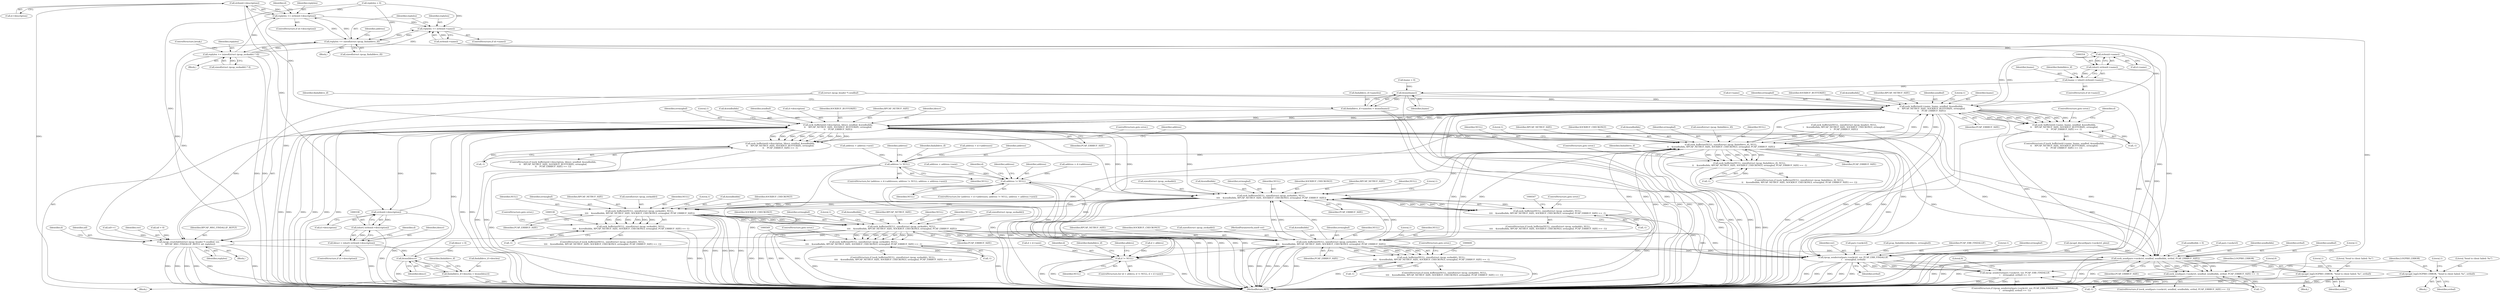 digraph "0_libpcap_617b12c0339db4891d117b661982126c495439ea@pointer" {
"1000212" [label="(Call,strlen(d->description))"];
"1000210" [label="(Call,replylen += strlen(d->description))"];
"1000220" [label="(Call,replylen += strlen(d->name))"];
"1000226" [label="(Call,replylen += sizeof(struct rpcap_findalldevs_if))"];
"1000254" [label="(Call,replylen += (sizeof(struct rpcap_sockaddr) * 4))"];
"1000279" [label="(Call,rpcap_createhdr((struct rpcap_header *) sendbuf, ver,\n\t    RPCAP_MSG_FINDALLIF_REPLY, nif, replylen))"];
"1000639" [label="(Call,rpcap_senderror(pars->sockctrl, ver, PCAP_ERR_FINDALLIF,\n\t    errmsgbuf, errbuf))"];
"1000638" [label="(Call,rpcap_senderror(pars->sockctrl, ver, PCAP_ERR_FINDALLIF,\n\t    errmsgbuf, errbuf) == -1)"];
"1000650" [label="(Call,rpcapd_log(LOGPRIO_ERROR, \"Send to client failed: %s\", errbuf))"];
"1000339" [label="(Call,strlen(d->description))"];
"1000337" [label="(Call,(short) strlen(d->description))"];
"1000335" [label="(Call,ldescr = (short) strlen(d->description))"];
"1000367" [label="(Call,htons(ldescr))"];
"1000363" [label="(Call,findalldevs_if->desclen = htons(ldescr))"];
"1000441" [label="(Call,sock_bufferize(d->description, ldescr, sendbuf, &sendbufidx,\n\t\t    RPCAP_NETBUF_SIZE, SOCKBUF_BUFFERIZE, errmsgbuf,\n\t\t    PCAP_ERRBUF_SIZE))"];
"1000312" [label="(Call,sock_bufferize(NULL, sizeof(struct rpcap_findalldevs_if), NULL,\n\t\t    &sendbufidx, RPCAP_NETBUF_SIZE, SOCKBUF_CHECKONLY, errmsgbuf, PCAP_ERRBUF_SIZE))"];
"1000311" [label="(Call,sock_bufferize(NULL, sizeof(struct rpcap_findalldevs_if), NULL,\n\t\t    &sendbufidx, RPCAP_NETBUF_SIZE, SOCKBUF_CHECKONLY, errmsgbuf, PCAP_ERRBUF_SIZE) == -1)"];
"1000389" [label="(Call,address != NULL)"];
"1000462" [label="(Call,address != NULL)"];
"1000291" [label="(Call,d != NULL)"];
"1000491" [label="(Call,sock_bufferize(NULL, sizeof(struct rpcap_sockaddr), NULL,\n\t\t\t\t    &sendbufidx, RPCAP_NETBUF_SIZE, SOCKBUF_CHECKONLY, errmsgbuf, PCAP_ERRBUF_SIZE))"];
"1000490" [label="(Call,sock_bufferize(NULL, sizeof(struct rpcap_sockaddr), NULL,\n\t\t\t\t    &sendbufidx, RPCAP_NETBUF_SIZE, SOCKBUF_CHECKONLY, errmsgbuf, PCAP_ERRBUF_SIZE) == -1)"];
"1000522" [label="(Call,sock_bufferize(NULL, sizeof(struct rpcap_sockaddr), NULL,\n\t\t\t\t    &sendbufidx, RPCAP_NETBUF_SIZE, SOCKBUF_CHECKONLY, errmsgbuf, PCAP_ERRBUF_SIZE))"];
"1000521" [label="(Call,sock_bufferize(NULL, sizeof(struct rpcap_sockaddr), NULL,\n\t\t\t\t    &sendbufidx, RPCAP_NETBUF_SIZE, SOCKBUF_CHECKONLY, errmsgbuf, PCAP_ERRBUF_SIZE) == -1)"];
"1000553" [label="(Call,sock_bufferize(NULL, sizeof(struct rpcap_sockaddr), NULL,\n\t\t\t\t    &sendbufidx, RPCAP_NETBUF_SIZE, SOCKBUF_CHECKONLY, errmsgbuf, PCAP_ERRBUF_SIZE))"];
"1000552" [label="(Call,sock_bufferize(NULL, sizeof(struct rpcap_sockaddr), NULL,\n\t\t\t\t    &sendbufidx, RPCAP_NETBUF_SIZE, SOCKBUF_CHECKONLY, errmsgbuf, PCAP_ERRBUF_SIZE) == -1)"];
"1000584" [label="(Call,sock_bufferize(NULL, sizeof(struct rpcap_sockaddr), NULL,\n\t\t\t\t    &sendbufidx, RPCAP_NETBUF_SIZE, SOCKBUF_CHECKONLY, errmsgbuf, PCAP_ERRBUF_SIZE))"];
"1000583" [label="(Call,sock_bufferize(NULL, sizeof(struct rpcap_sockaddr), NULL,\n\t\t\t\t    &sendbufidx, RPCAP_NETBUF_SIZE, SOCKBUF_CHECKONLY, errmsgbuf, PCAP_ERRBUF_SIZE) == -1)"];
"1000612" [label="(Call,sock_send(pars->sockctrl, sendbuf, sendbufidx, errbuf, PCAP_ERRBUF_SIZE))"];
"1000611" [label="(Call,sock_send(pars->sockctrl, sendbuf, sendbufidx, errbuf, PCAP_ERRBUF_SIZE) == -1)"];
"1000623" [label="(Call,rpcapd_log(LOGPRIO_ERROR, \"Send to client failed: %s\", errbuf))"];
"1000424" [label="(Call,sock_bufferize(d->name, lname, sendbuf, &sendbufidx,\n\t\t    RPCAP_NETBUF_SIZE, SOCKBUF_BUFFERIZE, errmsgbuf,\n\t\t    PCAP_ERRBUF_SIZE))"];
"1000355" [label="(Call,strlen(d->name))"];
"1000353" [label="(Call,(short) strlen(d->name))"];
"1000351" [label="(Call,lname = (short) strlen(d->name))"];
"1000373" [label="(Call,htons(lname))"];
"1000369" [label="(Call,findalldevs_if->namelen = htons(lname))"];
"1000423" [label="(Call,sock_bufferize(d->name, lname, sendbuf, &sendbufidx,\n\t\t    RPCAP_NETBUF_SIZE, SOCKBUF_BUFFERIZE, errmsgbuf,\n\t\t    PCAP_ERRBUF_SIZE) == -1)"];
"1000440" [label="(Call,sock_bufferize(d->description, ldescr, sendbuf, &sendbufidx,\n\t\t    RPCAP_NETBUF_SIZE, SOCKBUF_BUFFERIZE, errmsgbuf,\n\t\t    PCAP_ERRBUF_SIZE) == -1)"];
"1000629" [label="(Literal,1)"];
"1000251" [label="(Block,)"];
"1000331" [label="(ControlStructure,if (d->description))"];
"1000363" [label="(Call,findalldevs_if->desclen = htons(ldescr))"];
"1000374" [label="(Identifier,lname)"];
"1000391" [label="(Identifier,NULL)"];
"1000371" [label="(Identifier,findalldevs_if)"];
"1000502" [label="(Call,-1)"];
"1000124" [label="(Call,sendbufidx = 0)"];
"1000490" [label="(Call,sock_bufferize(NULL, sizeof(struct rpcap_sockaddr), NULL,\n\t\t\t\t    &sendbufidx, RPCAP_NETBUF_SIZE, SOCKBUF_CHECKONLY, errmsgbuf, PCAP_ERRBUF_SIZE) == -1)"];
"1000552" [label="(Call,sock_bufferize(NULL, sizeof(struct rpcap_sockaddr), NULL,\n\t\t\t\t    &sendbufidx, RPCAP_NETBUF_SIZE, SOCKBUF_CHECKONLY, errmsgbuf, PCAP_ERRBUF_SIZE) == -1)"];
"1000370" [label="(Call,findalldevs_if->namelen)"];
"1000439" [label="(ControlStructure,if (sock_bufferize(d->description, ldescr, sendbuf, &sendbufidx,\n\t\t    RPCAP_NETBUF_SIZE, SOCKBUF_BUFFERIZE, errmsgbuf,\n\t\t    PCAP_ERRBUF_SIZE) == -1))"];
"1000232" [label="(Identifier,address)"];
"1000222" [label="(Call,strlen(d->name))"];
"1000256" [label="(Call,sizeof(struct rpcap_sockaddr) * 4)"];
"1000141" [label="(Call,rpcapd_discard(pars->sockctrl, plen))"];
"1000585" [label="(Identifier,NULL)"];
"1000422" [label="(ControlStructure,if (sock_bufferize(d->name, lname, sendbuf, &sendbufidx,\n\t\t    RPCAP_NETBUF_SIZE, SOCKBUF_BUFFERIZE, errmsgbuf,\n\t\t    PCAP_ERRBUF_SIZE) == -1))"];
"1000389" [label="(Call,address != NULL)"];
"1000377" [label="(Identifier,findalldevs_if)"];
"1000206" [label="(ControlStructure,if (d->description))"];
"1000437" [label="(Literal,1)"];
"1000303" [label="(Identifier,findalldevs_if)"];
"1000373" [label="(Call,htons(lname))"];
"1000532" [label="(Identifier,PCAP_ERRBUF_SIZE)"];
"1000428" [label="(Identifier,lname)"];
"1000416" [label="(Identifier,findalldevs_if)"];
"1000613" [label="(Call,pars->sockctrl)"];
"1000500" [label="(Identifier,errmsgbuf)"];
"1000495" [label="(Identifier,NULL)"];
"1000340" [label="(Call,d->description)"];
"1000451" [label="(Identifier,errmsgbuf)"];
"1000464" [label="(Identifier,NULL)"];
"1000353" [label="(Call,(short) strlen(d->name))"];
"1000384" [label="(Call,address = d->addresses)"];
"1000596" [label="(Literal,1)"];
"1000566" [label="(ControlStructure,goto error;)"];
"1000390" [label="(Identifier,address)"];
"1000425" [label="(Call,d->name)"];
"1000533" [label="(Call,-1)"];
"1000588" [label="(Identifier,NULL)"];
"1000558" [label="(Call,&sendbufidx)"];
"1000349" [label="(Identifier,d)"];
"1000323" [label="(Call,-1)"];
"1000534" [label="(Literal,1)"];
"1000312" [label="(Call,sock_bufferize(NULL, sizeof(struct rpcap_findalldevs_if), NULL,\n\t\t    &sendbufidx, RPCAP_NETBUF_SIZE, SOCKBUF_CHECKONLY, errmsgbuf, PCAP_ERRBUF_SIZE))"];
"1000356" [label="(Call,d->name)"];
"1000445" [label="(Identifier,ldescr)"];
"1000316" [label="(Identifier,NULL)"];
"1000563" [label="(Identifier,PCAP_ERRBUF_SIZE)"];
"1000553" [label="(Call,sock_bufferize(NULL, sizeof(struct rpcap_sockaddr), NULL,\n\t\t\t\t    &sendbufidx, RPCAP_NETBUF_SIZE, SOCKBUF_CHECKONLY, errmsgbuf, PCAP_ERRBUF_SIZE))"];
"1000441" [label="(Call,sock_bufferize(d->description, ldescr, sendbuf, &sendbufidx,\n\t\t    RPCAP_NETBUF_SIZE, SOCKBUF_BUFFERIZE, errmsgbuf,\n\t\t    PCAP_ERRBUF_SIZE))"];
"1000285" [label="(Identifier,nif)"];
"1000650" [label="(Call,rpcapd_log(LOGPRIO_ERROR, \"Send to client failed: %s\", errbuf))"];
"1000623" [label="(Call,rpcapd_log(LOGPRIO_ERROR, \"Send to client failed: %s\", errbuf))"];
"1000520" [label="(ControlStructure,if (sock_bufferize(NULL, sizeof(struct rpcap_sockaddr), NULL,\n\t\t\t\t    &sendbufidx, RPCAP_NETBUF_SIZE, SOCKBUF_CHECKONLY, errmsgbuf, PCAP_ERRBUF_SIZE) == -1))"];
"1000584" [label="(Call,sock_bufferize(NULL, sizeof(struct rpcap_sockaddr), NULL,\n\t\t\t\t    &sendbufidx, RPCAP_NETBUF_SIZE, SOCKBUF_CHECKONLY, errmsgbuf, PCAP_ERRBUF_SIZE))"];
"1000560" [label="(Identifier,RPCAP_NETBUF_SIZE)"];
"1000554" [label="(Identifier,NULL)"];
"1000646" [label="(Identifier,errbuf)"];
"1000454" [label="(Literal,1)"];
"1000335" [label="(Call,ldescr = (short) strlen(d->description))"];
"1000617" [label="(Identifier,sendbufidx)"];
"1000324" [label="(Literal,1)"];
"1000645" [label="(Identifier,errmsgbuf)"];
"1000213" [label="(Call,d->description)"];
"1000457" [label="(Call,address = d->addresses)"];
"1000337" [label="(Call,(short) strlen(d->description))"];
"1000438" [label="(ControlStructure,goto error;)"];
"1000443" [label="(Identifier,d)"];
"1000188" [label="(Call,replylen = 0)"];
"1000344" [label="(Call,ldescr = 0)"];
"1000392" [label="(Call,address = address->next)"];
"1000465" [label="(Call,address = address->next)"];
"1000591" [label="(Identifier,RPCAP_NETBUF_SIZE)"];
"1000612" [label="(Call,sock_send(pars->sockctrl, sendbuf, sendbufidx, errbuf, PCAP_ERRBUF_SIZE))"];
"1000424" [label="(Call,sock_bufferize(d->name, lname, sendbuf, &sendbufidx,\n\t\t    RPCAP_NETBUF_SIZE, SOCKBUF_BUFFERIZE, errmsgbuf,\n\t\t    PCAP_ERRBUF_SIZE))"];
"1000265" [label="(Call,sock_bufferize(NULL, sizeof(struct rpcap_header), NULL,\n\t    &sendbufidx, RPCAP_NETBUF_SIZE, SOCKBUF_CHECKONLY, errmsgbuf,\n\t    PCAP_ERRBUF_SIZE))"];
"1000311" [label="(Call,sock_bufferize(NULL, sizeof(struct rpcap_findalldevs_if), NULL,\n\t\t    &sendbufidx, RPCAP_NETBUF_SIZE, SOCKBUF_CHECKONLY, errmsgbuf, PCAP_ERRBUF_SIZE) == -1)"];
"1000255" [label="(Identifier,replylen)"];
"1000551" [label="(ControlStructure,if (sock_bufferize(NULL, sizeof(struct rpcap_sockaddr), NULL,\n\t\t\t\t    &sendbufidx, RPCAP_NETBUF_SIZE, SOCKBUF_CHECKONLY, errmsgbuf, PCAP_ERRBUF_SIZE) == -1))"];
"1000435" [label="(Identifier,PCAP_ERRBUF_SIZE)"];
"1000204" [label="(Call,nif++)"];
"1000119" [label="(Block,)"];
"1000643" [label="(Identifier,ver)"];
"1000336" [label="(Identifier,ldescr)"];
"1000295" [label="(Identifier,d)"];
"1000489" [label="(ControlStructure,if (sock_bufferize(NULL, sizeof(struct rpcap_sockaddr), NULL,\n\t\t\t\t    &sendbufidx, RPCAP_NETBUF_SIZE, SOCKBUF_CHECKONLY, errmsgbuf, PCAP_ERRBUF_SIZE) == -1))"];
"1000622" [label="(Block,)"];
"1000325" [label="(ControlStructure,goto error;)"];
"1000501" [label="(Identifier,PCAP_ERRBUF_SIZE)"];
"1000434" [label="(Identifier,errmsgbuf)"];
"1000640" [label="(Call,pars->sockctrl)"];
"1000260" [label="(ControlStructure,break;)"];
"1000436" [label="(Call,-1)"];
"1000659" [label="(MethodReturn,RET)"];
"1000226" [label="(Call,replylen += sizeof(struct rpcap_findalldevs_if))"];
"1000154" [label="(Call,pcap_findalldevs(&alldevs, errmsgbuf))"];
"1000293" [label="(Identifier,NULL)"];
"1000592" [label="(Identifier,SOCKBUF_CHECKONLY)"];
"1000618" [label="(Identifier,errbuf)"];
"1000499" [label="(Identifier,SOCKBUF_CHECKONLY)"];
"1000595" [label="(Call,-1)"];
"1000367" [label="(Call,htons(ldescr))"];
"1000455" [label="(ControlStructure,goto error;)"];
"1000610" [label="(ControlStructure,if (sock_send(pars->sockctrl, sendbuf, sendbufidx, errbuf, PCAP_ERRBUF_SIZE) == -1))"];
"1000658" [label="(Literal,0)"];
"1000582" [label="(ControlStructure,if (sock_bufferize(NULL, sizeof(struct rpcap_sockaddr), NULL,\n\t\t\t\t    &sendbufidx, RPCAP_NETBUF_SIZE, SOCKBUF_CHECKONLY, errmsgbuf, PCAP_ERRBUF_SIZE) == -1))"];
"1000212" [label="(Call,strlen(d->description))"];
"1000653" [label="(Identifier,errbuf)"];
"1000609" [label="(Identifier,alldevs)"];
"1000475" [label="(Identifier,address)"];
"1000498" [label="(Identifier,RPCAP_NETBUF_SIZE)"];
"1000527" [label="(Call,&sendbufidx)"];
"1000369" [label="(Call,findalldevs_if->namelen = htons(lname))"];
"1000530" [label="(Identifier,SOCKBUF_CHECKONLY)"];
"1000433" [label="(Identifier,SOCKBUF_BUFFERIZE)"];
"1000526" [label="(Identifier,NULL)"];
"1000368" [label="(Identifier,ldescr)"];
"1000352" [label="(Identifier,lname)"];
"1000626" [label="(Identifier,errbuf)"];
"1000116" [label="(MethodParameterIn,uint8 ver)"];
"1000310" [label="(ControlStructure,if (sock_bufferize(NULL, sizeof(struct rpcap_findalldevs_if), NULL,\n\t\t    &sendbufidx, RPCAP_NETBUF_SIZE, SOCKBUF_CHECKONLY, errmsgbuf, PCAP_ERRBUF_SIZE) == -1))"];
"1000535" [label="(ControlStructure,goto error;)"];
"1000347" [label="(ControlStructure,if (d->name))"];
"1000625" [label="(Literal,\"Send to client failed: %s\")"];
"1000492" [label="(Identifier,NULL)"];
"1000218" [label="(Identifier,d)"];
"1000228" [label="(Call,sizeof(struct rpcap_findalldevs_if))"];
"1000522" [label="(Call,sock_bufferize(NULL, sizeof(struct rpcap_sockaddr), NULL,\n\t\t\t\t    &sendbufidx, RPCAP_NETBUF_SIZE, SOCKBUF_CHECKONLY, errmsgbuf, PCAP_ERRBUF_SIZE))"];
"1000557" [label="(Identifier,NULL)"];
"1000351" [label="(Call,lname = (short) strlen(d->name))"];
"1000456" [label="(ControlStructure,for (address = d->addresses; address != NULL; address = address->next))"];
"1000503" [label="(Literal,1)"];
"1000401" [label="(Identifier,address)"];
"1000619" [label="(Identifier,PCAP_ERRBUF_SIZE)"];
"1000447" [label="(Call,&sendbufidx)"];
"1000597" [label="(ControlStructure,goto error;)"];
"1000493" [label="(Call,sizeof(struct rpcap_sockaddr))"];
"1000288" [label="(Call,d = alldevs)"];
"1000423" [label="(Call,sock_bufferize(d->name, lname, sendbuf, &sendbufidx,\n\t\t    RPCAP_NETBUF_SIZE, SOCKBUF_BUFFERIZE, errmsgbuf,\n\t\t    PCAP_ERRBUF_SIZE) == -1)"];
"1000283" [label="(Identifier,ver)"];
"1000531" [label="(Identifier,errmsgbuf)"];
"1000319" [label="(Identifier,RPCAP_NETBUF_SIZE)"];
"1000446" [label="(Identifier,sendbuf)"];
"1000463" [label="(Identifier,address)"];
"1000631" [label="(Literal,0)"];
"1000555" [label="(Call,sizeof(struct rpcap_sockaddr))"];
"1000504" [label="(ControlStructure,goto error;)"];
"1000644" [label="(Identifier,PCAP_ERR_FINDALLIF)"];
"1000221" [label="(Identifier,replylen)"];
"1000639" [label="(Call,rpcap_senderror(pars->sockctrl, ver, PCAP_ERR_FINDALLIF,\n\t    errmsgbuf, errbuf))"];
"1000647" [label="(Call,-1)"];
"1000327" [label="(Identifier,findalldevs_if)"];
"1000462" [label="(Call,address != NULL)"];
"1000586" [label="(Call,sizeof(struct rpcap_sockaddr))"];
"1000616" [label="(Identifier,sendbuf)"];
"1000220" [label="(Call,replylen += strlen(d->name))"];
"1000458" [label="(Identifier,address)"];
"1000442" [label="(Call,d->description)"];
"1000299" [label="(Block,)"];
"1000294" [label="(Call,d = d->next)"];
"1000649" [label="(Block,)"];
"1000136" [label="(Call,nif = 0)"];
"1000620" [label="(Call,-1)"];
"1000210" [label="(Call,replylen += strlen(d->description))"];
"1000284" [label="(Identifier,RPCAP_MSG_FINDALLIF_REPLY)"];
"1000621" [label="(Literal,1)"];
"1000279" [label="(Call,rpcap_createhdr((struct rpcap_header *) sendbuf, ver,\n\t    RPCAP_MSG_FINDALLIF_REPLY, nif, replylen))"];
"1000491" [label="(Call,sock_bufferize(NULL, sizeof(struct rpcap_sockaddr), NULL,\n\t\t\t\t    &sendbufidx, RPCAP_NETBUF_SIZE, SOCKBUF_CHECKONLY, errmsgbuf, PCAP_ERRBUF_SIZE))"];
"1000651" [label="(Identifier,LOGPRIO_ERROR)"];
"1000320" [label="(Identifier,SOCKBUF_CHECKONLY)"];
"1000656" [label="(Literal,1)"];
"1000450" [label="(Identifier,SOCKBUF_BUFFERIZE)"];
"1000611" [label="(Call,sock_send(pars->sockctrl, sendbuf, sendbufidx, errbuf, PCAP_ERRBUF_SIZE) == -1)"];
"1000594" [label="(Identifier,PCAP_ERRBUF_SIZE)"];
"1000589" [label="(Call,&sendbufidx)"];
"1000593" [label="(Identifier,errmsgbuf)"];
"1000227" [label="(Identifier,replylen)"];
"1000453" [label="(Call,-1)"];
"1000496" [label="(Call,&sendbufidx)"];
"1000383" [label="(ControlStructure,for (address = d->addresses; address != NULL; address = address->next))"];
"1000521" [label="(Call,sock_bufferize(NULL, sizeof(struct rpcap_sockaddr), NULL,\n\t\t\t\t    &sendbufidx, RPCAP_NETBUF_SIZE, SOCKBUF_CHECKONLY, errmsgbuf, PCAP_ERRBUF_SIZE) == -1)"];
"1000317" [label="(Call,&sendbufidx)"];
"1000286" [label="(Identifier,replylen)"];
"1000216" [label="(ControlStructure,if (d->name))"];
"1000529" [label="(Identifier,RPCAP_NETBUF_SIZE)"];
"1000561" [label="(Identifier,SOCKBUF_CHECKONLY)"];
"1000583" [label="(Call,sock_bufferize(NULL, sizeof(struct rpcap_sockaddr), NULL,\n\t\t\t\t    &sendbufidx, RPCAP_NETBUF_SIZE, SOCKBUF_CHECKONLY, errmsgbuf, PCAP_ERRBUF_SIZE) == -1)"];
"1000637" [label="(ControlStructure,if (rpcap_senderror(pars->sockctrl, ver, PCAP_ERR_FINDALLIF,\n\t    errmsgbuf, errbuf) == -1))"];
"1000364" [label="(Call,findalldevs_if->desclen)"];
"1000291" [label="(Call,d != NULL)"];
"1000287" [label="(ControlStructure,for (d = alldevs; d != NULL; d = d->next))"];
"1000280" [label="(Call,(struct rpcap_header *) sendbuf)"];
"1000562" [label="(Identifier,errmsgbuf)"];
"1000360" [label="(Call,lname = 0)"];
"1000652" [label="(Literal,\"Send to client failed: %s\")"];
"1000452" [label="(Identifier,PCAP_ERRBUF_SIZE)"];
"1000203" [label="(Block,)"];
"1000524" [label="(Call,sizeof(struct rpcap_sockaddr))"];
"1000624" [label="(Identifier,LOGPRIO_ERROR)"];
"1000339" [label="(Call,strlen(d->description))"];
"1000321" [label="(Identifier,errmsgbuf)"];
"1000254" [label="(Call,replylen += (sizeof(struct rpcap_sockaddr) * 4))"];
"1000292" [label="(Identifier,d)"];
"1000211" [label="(Identifier,replylen)"];
"1000564" [label="(Call,-1)"];
"1000365" [label="(Identifier,findalldevs_if)"];
"1000523" [label="(Identifier,NULL)"];
"1000440" [label="(Call,sock_bufferize(d->description, ldescr, sendbuf, &sendbufidx,\n\t\t    RPCAP_NETBUF_SIZE, SOCKBUF_BUFFERIZE, errmsgbuf,\n\t\t    PCAP_ERRBUF_SIZE) == -1)"];
"1000314" [label="(Call,sizeof(struct rpcap_findalldevs_if))"];
"1000565" [label="(Literal,1)"];
"1000322" [label="(Identifier,PCAP_ERRBUF_SIZE)"];
"1000313" [label="(Identifier,NULL)"];
"1000355" [label="(Call,strlen(d->name))"];
"1000430" [label="(Call,&sendbufidx)"];
"1000289" [label="(Identifier,d)"];
"1000449" [label="(Identifier,RPCAP_NETBUF_SIZE)"];
"1000432" [label="(Identifier,RPCAP_NETBUF_SIZE)"];
"1000429" [label="(Identifier,sendbuf)"];
"1000648" [label="(Literal,1)"];
"1000638" [label="(Call,rpcap_senderror(pars->sockctrl, ver, PCAP_ERR_FINDALLIF,\n\t    errmsgbuf, errbuf) == -1)"];
"1000212" -> "1000210"  [label="AST: "];
"1000212" -> "1000213"  [label="CFG: "];
"1000213" -> "1000212"  [label="AST: "];
"1000210" -> "1000212"  [label="CFG: "];
"1000212" -> "1000659"  [label="DDG: "];
"1000212" -> "1000210"  [label="DDG: "];
"1000212" -> "1000339"  [label="DDG: "];
"1000212" -> "1000441"  [label="DDG: "];
"1000210" -> "1000206"  [label="AST: "];
"1000211" -> "1000210"  [label="AST: "];
"1000218" -> "1000210"  [label="CFG: "];
"1000210" -> "1000659"  [label="DDG: "];
"1000226" -> "1000210"  [label="DDG: "];
"1000254" -> "1000210"  [label="DDG: "];
"1000188" -> "1000210"  [label="DDG: "];
"1000210" -> "1000220"  [label="DDG: "];
"1000210" -> "1000226"  [label="DDG: "];
"1000220" -> "1000216"  [label="AST: "];
"1000220" -> "1000222"  [label="CFG: "];
"1000221" -> "1000220"  [label="AST: "];
"1000222" -> "1000220"  [label="AST: "];
"1000227" -> "1000220"  [label="CFG: "];
"1000220" -> "1000659"  [label="DDG: "];
"1000222" -> "1000220"  [label="DDG: "];
"1000226" -> "1000220"  [label="DDG: "];
"1000254" -> "1000220"  [label="DDG: "];
"1000188" -> "1000220"  [label="DDG: "];
"1000220" -> "1000226"  [label="DDG: "];
"1000226" -> "1000203"  [label="AST: "];
"1000226" -> "1000228"  [label="CFG: "];
"1000227" -> "1000226"  [label="AST: "];
"1000228" -> "1000226"  [label="AST: "];
"1000232" -> "1000226"  [label="CFG: "];
"1000226" -> "1000659"  [label="DDG: "];
"1000254" -> "1000226"  [label="DDG: "];
"1000188" -> "1000226"  [label="DDG: "];
"1000226" -> "1000254"  [label="DDG: "];
"1000226" -> "1000279"  [label="DDG: "];
"1000254" -> "1000251"  [label="AST: "];
"1000254" -> "1000256"  [label="CFG: "];
"1000255" -> "1000254"  [label="AST: "];
"1000256" -> "1000254"  [label="AST: "];
"1000260" -> "1000254"  [label="CFG: "];
"1000254" -> "1000659"  [label="DDG: "];
"1000254" -> "1000659"  [label="DDG: "];
"1000256" -> "1000254"  [label="DDG: "];
"1000254" -> "1000279"  [label="DDG: "];
"1000279" -> "1000119"  [label="AST: "];
"1000279" -> "1000286"  [label="CFG: "];
"1000280" -> "1000279"  [label="AST: "];
"1000283" -> "1000279"  [label="AST: "];
"1000284" -> "1000279"  [label="AST: "];
"1000285" -> "1000279"  [label="AST: "];
"1000286" -> "1000279"  [label="AST: "];
"1000289" -> "1000279"  [label="CFG: "];
"1000279" -> "1000659"  [label="DDG: "];
"1000279" -> "1000659"  [label="DDG: "];
"1000279" -> "1000659"  [label="DDG: "];
"1000279" -> "1000659"  [label="DDG: "];
"1000279" -> "1000659"  [label="DDG: "];
"1000279" -> "1000659"  [label="DDG: "];
"1000280" -> "1000279"  [label="DDG: "];
"1000116" -> "1000279"  [label="DDG: "];
"1000204" -> "1000279"  [label="DDG: "];
"1000136" -> "1000279"  [label="DDG: "];
"1000188" -> "1000279"  [label="DDG: "];
"1000279" -> "1000639"  [label="DDG: "];
"1000639" -> "1000638"  [label="AST: "];
"1000639" -> "1000646"  [label="CFG: "];
"1000640" -> "1000639"  [label="AST: "];
"1000643" -> "1000639"  [label="AST: "];
"1000644" -> "1000639"  [label="AST: "];
"1000645" -> "1000639"  [label="AST: "];
"1000646" -> "1000639"  [label="AST: "];
"1000648" -> "1000639"  [label="CFG: "];
"1000639" -> "1000659"  [label="DDG: "];
"1000639" -> "1000659"  [label="DDG: "];
"1000639" -> "1000659"  [label="DDG: "];
"1000639" -> "1000659"  [label="DDG: "];
"1000639" -> "1000659"  [label="DDG: "];
"1000639" -> "1000638"  [label="DDG: "];
"1000639" -> "1000638"  [label="DDG: "];
"1000639" -> "1000638"  [label="DDG: "];
"1000639" -> "1000638"  [label="DDG: "];
"1000639" -> "1000638"  [label="DDG: "];
"1000141" -> "1000639"  [label="DDG: "];
"1000116" -> "1000639"  [label="DDG: "];
"1000553" -> "1000639"  [label="DDG: "];
"1000154" -> "1000639"  [label="DDG: "];
"1000522" -> "1000639"  [label="DDG: "];
"1000424" -> "1000639"  [label="DDG: "];
"1000265" -> "1000639"  [label="DDG: "];
"1000491" -> "1000639"  [label="DDG: "];
"1000441" -> "1000639"  [label="DDG: "];
"1000312" -> "1000639"  [label="DDG: "];
"1000584" -> "1000639"  [label="DDG: "];
"1000639" -> "1000650"  [label="DDG: "];
"1000638" -> "1000637"  [label="AST: "];
"1000638" -> "1000647"  [label="CFG: "];
"1000647" -> "1000638"  [label="AST: "];
"1000651" -> "1000638"  [label="CFG: "];
"1000658" -> "1000638"  [label="CFG: "];
"1000638" -> "1000659"  [label="DDG: "];
"1000638" -> "1000659"  [label="DDG: "];
"1000638" -> "1000659"  [label="DDG: "];
"1000647" -> "1000638"  [label="DDG: "];
"1000650" -> "1000649"  [label="AST: "];
"1000650" -> "1000653"  [label="CFG: "];
"1000651" -> "1000650"  [label="AST: "];
"1000652" -> "1000650"  [label="AST: "];
"1000653" -> "1000650"  [label="AST: "];
"1000656" -> "1000650"  [label="CFG: "];
"1000650" -> "1000659"  [label="DDG: "];
"1000650" -> "1000659"  [label="DDG: "];
"1000650" -> "1000659"  [label="DDG: "];
"1000339" -> "1000337"  [label="AST: "];
"1000339" -> "1000340"  [label="CFG: "];
"1000340" -> "1000339"  [label="AST: "];
"1000337" -> "1000339"  [label="CFG: "];
"1000339" -> "1000659"  [label="DDG: "];
"1000339" -> "1000337"  [label="DDG: "];
"1000441" -> "1000339"  [label="DDG: "];
"1000339" -> "1000441"  [label="DDG: "];
"1000337" -> "1000335"  [label="AST: "];
"1000338" -> "1000337"  [label="AST: "];
"1000335" -> "1000337"  [label="CFG: "];
"1000337" -> "1000659"  [label="DDG: "];
"1000337" -> "1000335"  [label="DDG: "];
"1000335" -> "1000331"  [label="AST: "];
"1000336" -> "1000335"  [label="AST: "];
"1000349" -> "1000335"  [label="CFG: "];
"1000335" -> "1000659"  [label="DDG: "];
"1000335" -> "1000367"  [label="DDG: "];
"1000367" -> "1000363"  [label="AST: "];
"1000367" -> "1000368"  [label="CFG: "];
"1000368" -> "1000367"  [label="AST: "];
"1000363" -> "1000367"  [label="CFG: "];
"1000367" -> "1000659"  [label="DDG: "];
"1000367" -> "1000363"  [label="DDG: "];
"1000344" -> "1000367"  [label="DDG: "];
"1000367" -> "1000441"  [label="DDG: "];
"1000363" -> "1000299"  [label="AST: "];
"1000364" -> "1000363"  [label="AST: "];
"1000371" -> "1000363"  [label="CFG: "];
"1000363" -> "1000659"  [label="DDG: "];
"1000363" -> "1000659"  [label="DDG: "];
"1000441" -> "1000440"  [label="AST: "];
"1000441" -> "1000452"  [label="CFG: "];
"1000442" -> "1000441"  [label="AST: "];
"1000445" -> "1000441"  [label="AST: "];
"1000446" -> "1000441"  [label="AST: "];
"1000447" -> "1000441"  [label="AST: "];
"1000449" -> "1000441"  [label="AST: "];
"1000450" -> "1000441"  [label="AST: "];
"1000451" -> "1000441"  [label="AST: "];
"1000452" -> "1000441"  [label="AST: "];
"1000454" -> "1000441"  [label="CFG: "];
"1000441" -> "1000659"  [label="DDG: "];
"1000441" -> "1000659"  [label="DDG: "];
"1000441" -> "1000659"  [label="DDG: "];
"1000441" -> "1000659"  [label="DDG: "];
"1000441" -> "1000659"  [label="DDG: "];
"1000441" -> "1000659"  [label="DDG: "];
"1000441" -> "1000659"  [label="DDG: "];
"1000441" -> "1000659"  [label="DDG: "];
"1000441" -> "1000312"  [label="DDG: "];
"1000441" -> "1000312"  [label="DDG: "];
"1000441" -> "1000312"  [label="DDG: "];
"1000441" -> "1000312"  [label="DDG: "];
"1000441" -> "1000424"  [label="DDG: "];
"1000441" -> "1000424"  [label="DDG: "];
"1000441" -> "1000440"  [label="DDG: "];
"1000441" -> "1000440"  [label="DDG: "];
"1000441" -> "1000440"  [label="DDG: "];
"1000441" -> "1000440"  [label="DDG: "];
"1000441" -> "1000440"  [label="DDG: "];
"1000441" -> "1000440"  [label="DDG: "];
"1000441" -> "1000440"  [label="DDG: "];
"1000441" -> "1000440"  [label="DDG: "];
"1000424" -> "1000441"  [label="DDG: "];
"1000424" -> "1000441"  [label="DDG: "];
"1000424" -> "1000441"  [label="DDG: "];
"1000424" -> "1000441"  [label="DDG: "];
"1000424" -> "1000441"  [label="DDG: "];
"1000424" -> "1000441"  [label="DDG: "];
"1000441" -> "1000491"  [label="DDG: "];
"1000441" -> "1000491"  [label="DDG: "];
"1000441" -> "1000491"  [label="DDG: "];
"1000441" -> "1000491"  [label="DDG: "];
"1000441" -> "1000612"  [label="DDG: "];
"1000441" -> "1000612"  [label="DDG: "];
"1000312" -> "1000311"  [label="AST: "];
"1000312" -> "1000322"  [label="CFG: "];
"1000313" -> "1000312"  [label="AST: "];
"1000314" -> "1000312"  [label="AST: "];
"1000316" -> "1000312"  [label="AST: "];
"1000317" -> "1000312"  [label="AST: "];
"1000319" -> "1000312"  [label="AST: "];
"1000320" -> "1000312"  [label="AST: "];
"1000321" -> "1000312"  [label="AST: "];
"1000322" -> "1000312"  [label="AST: "];
"1000324" -> "1000312"  [label="CFG: "];
"1000312" -> "1000659"  [label="DDG: "];
"1000312" -> "1000659"  [label="DDG: "];
"1000312" -> "1000659"  [label="DDG: "];
"1000312" -> "1000659"  [label="DDG: "];
"1000312" -> "1000659"  [label="DDG: "];
"1000312" -> "1000659"  [label="DDG: "];
"1000312" -> "1000311"  [label="DDG: "];
"1000312" -> "1000311"  [label="DDG: "];
"1000312" -> "1000311"  [label="DDG: "];
"1000312" -> "1000311"  [label="DDG: "];
"1000312" -> "1000311"  [label="DDG: "];
"1000312" -> "1000311"  [label="DDG: "];
"1000291" -> "1000312"  [label="DDG: "];
"1000584" -> "1000312"  [label="DDG: "];
"1000584" -> "1000312"  [label="DDG: "];
"1000584" -> "1000312"  [label="DDG: "];
"1000584" -> "1000312"  [label="DDG: "];
"1000584" -> "1000312"  [label="DDG: "];
"1000265" -> "1000312"  [label="DDG: "];
"1000265" -> "1000312"  [label="DDG: "];
"1000265" -> "1000312"  [label="DDG: "];
"1000265" -> "1000312"  [label="DDG: "];
"1000265" -> "1000312"  [label="DDG: "];
"1000312" -> "1000389"  [label="DDG: "];
"1000312" -> "1000424"  [label="DDG: "];
"1000312" -> "1000424"  [label="DDG: "];
"1000312" -> "1000424"  [label="DDG: "];
"1000312" -> "1000424"  [label="DDG: "];
"1000312" -> "1000491"  [label="DDG: "];
"1000312" -> "1000612"  [label="DDG: "];
"1000311" -> "1000310"  [label="AST: "];
"1000311" -> "1000323"  [label="CFG: "];
"1000323" -> "1000311"  [label="AST: "];
"1000325" -> "1000311"  [label="CFG: "];
"1000327" -> "1000311"  [label="CFG: "];
"1000311" -> "1000659"  [label="DDG: "];
"1000311" -> "1000659"  [label="DDG: "];
"1000323" -> "1000311"  [label="DDG: "];
"1000389" -> "1000383"  [label="AST: "];
"1000389" -> "1000391"  [label="CFG: "];
"1000390" -> "1000389"  [label="AST: "];
"1000391" -> "1000389"  [label="AST: "];
"1000401" -> "1000389"  [label="CFG: "];
"1000416" -> "1000389"  [label="CFG: "];
"1000389" -> "1000659"  [label="DDG: "];
"1000389" -> "1000659"  [label="DDG: "];
"1000389" -> "1000659"  [label="DDG: "];
"1000392" -> "1000389"  [label="DDG: "];
"1000384" -> "1000389"  [label="DDG: "];
"1000389" -> "1000462"  [label="DDG: "];
"1000462" -> "1000456"  [label="AST: "];
"1000462" -> "1000464"  [label="CFG: "];
"1000463" -> "1000462"  [label="AST: "];
"1000464" -> "1000462"  [label="AST: "];
"1000475" -> "1000462"  [label="CFG: "];
"1000295" -> "1000462"  [label="CFG: "];
"1000462" -> "1000659"  [label="DDG: "];
"1000462" -> "1000659"  [label="DDG: "];
"1000462" -> "1000659"  [label="DDG: "];
"1000462" -> "1000291"  [label="DDG: "];
"1000457" -> "1000462"  [label="DDG: "];
"1000465" -> "1000462"  [label="DDG: "];
"1000584" -> "1000462"  [label="DDG: "];
"1000462" -> "1000491"  [label="DDG: "];
"1000291" -> "1000287"  [label="AST: "];
"1000291" -> "1000293"  [label="CFG: "];
"1000292" -> "1000291"  [label="AST: "];
"1000293" -> "1000291"  [label="AST: "];
"1000303" -> "1000291"  [label="CFG: "];
"1000609" -> "1000291"  [label="CFG: "];
"1000291" -> "1000659"  [label="DDG: "];
"1000291" -> "1000659"  [label="DDG: "];
"1000291" -> "1000659"  [label="DDG: "];
"1000288" -> "1000291"  [label="DDG: "];
"1000294" -> "1000291"  [label="DDG: "];
"1000265" -> "1000291"  [label="DDG: "];
"1000584" -> "1000291"  [label="DDG: "];
"1000491" -> "1000490"  [label="AST: "];
"1000491" -> "1000501"  [label="CFG: "];
"1000492" -> "1000491"  [label="AST: "];
"1000493" -> "1000491"  [label="AST: "];
"1000495" -> "1000491"  [label="AST: "];
"1000496" -> "1000491"  [label="AST: "];
"1000498" -> "1000491"  [label="AST: "];
"1000499" -> "1000491"  [label="AST: "];
"1000500" -> "1000491"  [label="AST: "];
"1000501" -> "1000491"  [label="AST: "];
"1000503" -> "1000491"  [label="CFG: "];
"1000491" -> "1000659"  [label="DDG: "];
"1000491" -> "1000659"  [label="DDG: "];
"1000491" -> "1000659"  [label="DDG: "];
"1000491" -> "1000659"  [label="DDG: "];
"1000491" -> "1000659"  [label="DDG: "];
"1000491" -> "1000490"  [label="DDG: "];
"1000491" -> "1000490"  [label="DDG: "];
"1000491" -> "1000490"  [label="DDG: "];
"1000491" -> "1000490"  [label="DDG: "];
"1000491" -> "1000490"  [label="DDG: "];
"1000491" -> "1000490"  [label="DDG: "];
"1000584" -> "1000491"  [label="DDG: "];
"1000584" -> "1000491"  [label="DDG: "];
"1000584" -> "1000491"  [label="DDG: "];
"1000584" -> "1000491"  [label="DDG: "];
"1000584" -> "1000491"  [label="DDG: "];
"1000491" -> "1000522"  [label="DDG: "];
"1000491" -> "1000522"  [label="DDG: "];
"1000491" -> "1000522"  [label="DDG: "];
"1000491" -> "1000522"  [label="DDG: "];
"1000491" -> "1000522"  [label="DDG: "];
"1000491" -> "1000522"  [label="DDG: "];
"1000490" -> "1000489"  [label="AST: "];
"1000490" -> "1000502"  [label="CFG: "];
"1000502" -> "1000490"  [label="AST: "];
"1000504" -> "1000490"  [label="CFG: "];
"1000507" -> "1000490"  [label="CFG: "];
"1000490" -> "1000659"  [label="DDG: "];
"1000490" -> "1000659"  [label="DDG: "];
"1000502" -> "1000490"  [label="DDG: "];
"1000522" -> "1000521"  [label="AST: "];
"1000522" -> "1000532"  [label="CFG: "];
"1000523" -> "1000522"  [label="AST: "];
"1000524" -> "1000522"  [label="AST: "];
"1000526" -> "1000522"  [label="AST: "];
"1000527" -> "1000522"  [label="AST: "];
"1000529" -> "1000522"  [label="AST: "];
"1000530" -> "1000522"  [label="AST: "];
"1000531" -> "1000522"  [label="AST: "];
"1000532" -> "1000522"  [label="AST: "];
"1000534" -> "1000522"  [label="CFG: "];
"1000522" -> "1000659"  [label="DDG: "];
"1000522" -> "1000659"  [label="DDG: "];
"1000522" -> "1000659"  [label="DDG: "];
"1000522" -> "1000659"  [label="DDG: "];
"1000522" -> "1000659"  [label="DDG: "];
"1000522" -> "1000521"  [label="DDG: "];
"1000522" -> "1000521"  [label="DDG: "];
"1000522" -> "1000521"  [label="DDG: "];
"1000522" -> "1000521"  [label="DDG: "];
"1000522" -> "1000521"  [label="DDG: "];
"1000522" -> "1000521"  [label="DDG: "];
"1000522" -> "1000553"  [label="DDG: "];
"1000522" -> "1000553"  [label="DDG: "];
"1000522" -> "1000553"  [label="DDG: "];
"1000522" -> "1000553"  [label="DDG: "];
"1000522" -> "1000553"  [label="DDG: "];
"1000522" -> "1000553"  [label="DDG: "];
"1000521" -> "1000520"  [label="AST: "];
"1000521" -> "1000533"  [label="CFG: "];
"1000533" -> "1000521"  [label="AST: "];
"1000535" -> "1000521"  [label="CFG: "];
"1000538" -> "1000521"  [label="CFG: "];
"1000521" -> "1000659"  [label="DDG: "];
"1000521" -> "1000659"  [label="DDG: "];
"1000533" -> "1000521"  [label="DDG: "];
"1000553" -> "1000552"  [label="AST: "];
"1000553" -> "1000563"  [label="CFG: "];
"1000554" -> "1000553"  [label="AST: "];
"1000555" -> "1000553"  [label="AST: "];
"1000557" -> "1000553"  [label="AST: "];
"1000558" -> "1000553"  [label="AST: "];
"1000560" -> "1000553"  [label="AST: "];
"1000561" -> "1000553"  [label="AST: "];
"1000562" -> "1000553"  [label="AST: "];
"1000563" -> "1000553"  [label="AST: "];
"1000565" -> "1000553"  [label="CFG: "];
"1000553" -> "1000659"  [label="DDG: "];
"1000553" -> "1000659"  [label="DDG: "];
"1000553" -> "1000659"  [label="DDG: "];
"1000553" -> "1000659"  [label="DDG: "];
"1000553" -> "1000659"  [label="DDG: "];
"1000553" -> "1000552"  [label="DDG: "];
"1000553" -> "1000552"  [label="DDG: "];
"1000553" -> "1000552"  [label="DDG: "];
"1000553" -> "1000552"  [label="DDG: "];
"1000553" -> "1000552"  [label="DDG: "];
"1000553" -> "1000552"  [label="DDG: "];
"1000553" -> "1000584"  [label="DDG: "];
"1000553" -> "1000584"  [label="DDG: "];
"1000553" -> "1000584"  [label="DDG: "];
"1000553" -> "1000584"  [label="DDG: "];
"1000553" -> "1000584"  [label="DDG: "];
"1000553" -> "1000584"  [label="DDG: "];
"1000552" -> "1000551"  [label="AST: "];
"1000552" -> "1000564"  [label="CFG: "];
"1000564" -> "1000552"  [label="AST: "];
"1000566" -> "1000552"  [label="CFG: "];
"1000569" -> "1000552"  [label="CFG: "];
"1000552" -> "1000659"  [label="DDG: "];
"1000552" -> "1000659"  [label="DDG: "];
"1000564" -> "1000552"  [label="DDG: "];
"1000584" -> "1000583"  [label="AST: "];
"1000584" -> "1000594"  [label="CFG: "];
"1000585" -> "1000584"  [label="AST: "];
"1000586" -> "1000584"  [label="AST: "];
"1000588" -> "1000584"  [label="AST: "];
"1000589" -> "1000584"  [label="AST: "];
"1000591" -> "1000584"  [label="AST: "];
"1000592" -> "1000584"  [label="AST: "];
"1000593" -> "1000584"  [label="AST: "];
"1000594" -> "1000584"  [label="AST: "];
"1000596" -> "1000584"  [label="CFG: "];
"1000584" -> "1000659"  [label="DDG: "];
"1000584" -> "1000659"  [label="DDG: "];
"1000584" -> "1000659"  [label="DDG: "];
"1000584" -> "1000659"  [label="DDG: "];
"1000584" -> "1000659"  [label="DDG: "];
"1000584" -> "1000659"  [label="DDG: "];
"1000584" -> "1000583"  [label="DDG: "];
"1000584" -> "1000583"  [label="DDG: "];
"1000584" -> "1000583"  [label="DDG: "];
"1000584" -> "1000583"  [label="DDG: "];
"1000584" -> "1000583"  [label="DDG: "];
"1000584" -> "1000583"  [label="DDG: "];
"1000584" -> "1000612"  [label="DDG: "];
"1000583" -> "1000582"  [label="AST: "];
"1000583" -> "1000595"  [label="CFG: "];
"1000595" -> "1000583"  [label="AST: "];
"1000597" -> "1000583"  [label="CFG: "];
"1000600" -> "1000583"  [label="CFG: "];
"1000583" -> "1000659"  [label="DDG: "];
"1000583" -> "1000659"  [label="DDG: "];
"1000595" -> "1000583"  [label="DDG: "];
"1000612" -> "1000611"  [label="AST: "];
"1000612" -> "1000619"  [label="CFG: "];
"1000613" -> "1000612"  [label="AST: "];
"1000616" -> "1000612"  [label="AST: "];
"1000617" -> "1000612"  [label="AST: "];
"1000618" -> "1000612"  [label="AST: "];
"1000619" -> "1000612"  [label="AST: "];
"1000621" -> "1000612"  [label="CFG: "];
"1000612" -> "1000659"  [label="DDG: "];
"1000612" -> "1000659"  [label="DDG: "];
"1000612" -> "1000659"  [label="DDG: "];
"1000612" -> "1000659"  [label="DDG: "];
"1000612" -> "1000659"  [label="DDG: "];
"1000612" -> "1000611"  [label="DDG: "];
"1000612" -> "1000611"  [label="DDG: "];
"1000612" -> "1000611"  [label="DDG: "];
"1000612" -> "1000611"  [label="DDG: "];
"1000612" -> "1000611"  [label="DDG: "];
"1000141" -> "1000612"  [label="DDG: "];
"1000280" -> "1000612"  [label="DDG: "];
"1000124" -> "1000612"  [label="DDG: "];
"1000265" -> "1000612"  [label="DDG: "];
"1000612" -> "1000623"  [label="DDG: "];
"1000611" -> "1000610"  [label="AST: "];
"1000611" -> "1000620"  [label="CFG: "];
"1000620" -> "1000611"  [label="AST: "];
"1000624" -> "1000611"  [label="CFG: "];
"1000631" -> "1000611"  [label="CFG: "];
"1000611" -> "1000659"  [label="DDG: "];
"1000611" -> "1000659"  [label="DDG: "];
"1000611" -> "1000659"  [label="DDG: "];
"1000620" -> "1000611"  [label="DDG: "];
"1000623" -> "1000622"  [label="AST: "];
"1000623" -> "1000626"  [label="CFG: "];
"1000624" -> "1000623"  [label="AST: "];
"1000625" -> "1000623"  [label="AST: "];
"1000626" -> "1000623"  [label="AST: "];
"1000629" -> "1000623"  [label="CFG: "];
"1000623" -> "1000659"  [label="DDG: "];
"1000623" -> "1000659"  [label="DDG: "];
"1000623" -> "1000659"  [label="DDG: "];
"1000424" -> "1000423"  [label="AST: "];
"1000424" -> "1000435"  [label="CFG: "];
"1000425" -> "1000424"  [label="AST: "];
"1000428" -> "1000424"  [label="AST: "];
"1000429" -> "1000424"  [label="AST: "];
"1000430" -> "1000424"  [label="AST: "];
"1000432" -> "1000424"  [label="AST: "];
"1000433" -> "1000424"  [label="AST: "];
"1000434" -> "1000424"  [label="AST: "];
"1000435" -> "1000424"  [label="AST: "];
"1000437" -> "1000424"  [label="CFG: "];
"1000424" -> "1000659"  [label="DDG: "];
"1000424" -> "1000659"  [label="DDG: "];
"1000424" -> "1000659"  [label="DDG: "];
"1000424" -> "1000659"  [label="DDG: "];
"1000424" -> "1000659"  [label="DDG: "];
"1000424" -> "1000659"  [label="DDG: "];
"1000424" -> "1000659"  [label="DDG: "];
"1000424" -> "1000355"  [label="DDG: "];
"1000424" -> "1000423"  [label="DDG: "];
"1000424" -> "1000423"  [label="DDG: "];
"1000424" -> "1000423"  [label="DDG: "];
"1000424" -> "1000423"  [label="DDG: "];
"1000424" -> "1000423"  [label="DDG: "];
"1000424" -> "1000423"  [label="DDG: "];
"1000424" -> "1000423"  [label="DDG: "];
"1000424" -> "1000423"  [label="DDG: "];
"1000355" -> "1000424"  [label="DDG: "];
"1000222" -> "1000424"  [label="DDG: "];
"1000373" -> "1000424"  [label="DDG: "];
"1000280" -> "1000424"  [label="DDG: "];
"1000355" -> "1000353"  [label="AST: "];
"1000355" -> "1000356"  [label="CFG: "];
"1000356" -> "1000355"  [label="AST: "];
"1000353" -> "1000355"  [label="CFG: "];
"1000355" -> "1000659"  [label="DDG: "];
"1000355" -> "1000353"  [label="DDG: "];
"1000222" -> "1000355"  [label="DDG: "];
"1000353" -> "1000351"  [label="AST: "];
"1000354" -> "1000353"  [label="AST: "];
"1000351" -> "1000353"  [label="CFG: "];
"1000353" -> "1000659"  [label="DDG: "];
"1000353" -> "1000351"  [label="DDG: "];
"1000351" -> "1000347"  [label="AST: "];
"1000352" -> "1000351"  [label="AST: "];
"1000365" -> "1000351"  [label="CFG: "];
"1000351" -> "1000659"  [label="DDG: "];
"1000351" -> "1000373"  [label="DDG: "];
"1000373" -> "1000369"  [label="AST: "];
"1000373" -> "1000374"  [label="CFG: "];
"1000374" -> "1000373"  [label="AST: "];
"1000369" -> "1000373"  [label="CFG: "];
"1000373" -> "1000659"  [label="DDG: "];
"1000373" -> "1000369"  [label="DDG: "];
"1000360" -> "1000373"  [label="DDG: "];
"1000369" -> "1000299"  [label="AST: "];
"1000370" -> "1000369"  [label="AST: "];
"1000377" -> "1000369"  [label="CFG: "];
"1000369" -> "1000659"  [label="DDG: "];
"1000369" -> "1000659"  [label="DDG: "];
"1000423" -> "1000422"  [label="AST: "];
"1000423" -> "1000436"  [label="CFG: "];
"1000436" -> "1000423"  [label="AST: "];
"1000438" -> "1000423"  [label="CFG: "];
"1000443" -> "1000423"  [label="CFG: "];
"1000423" -> "1000659"  [label="DDG: "];
"1000423" -> "1000659"  [label="DDG: "];
"1000436" -> "1000423"  [label="DDG: "];
"1000440" -> "1000439"  [label="AST: "];
"1000440" -> "1000453"  [label="CFG: "];
"1000453" -> "1000440"  [label="AST: "];
"1000455" -> "1000440"  [label="CFG: "];
"1000458" -> "1000440"  [label="CFG: "];
"1000440" -> "1000659"  [label="DDG: "];
"1000440" -> "1000659"  [label="DDG: "];
"1000453" -> "1000440"  [label="DDG: "];
}
